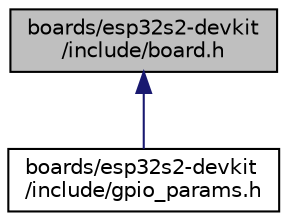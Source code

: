 digraph "boards/esp32s2-devkit/include/board.h"
{
 // LATEX_PDF_SIZE
  edge [fontname="Helvetica",fontsize="10",labelfontname="Helvetica",labelfontsize="10"];
  node [fontname="Helvetica",fontsize="10",shape=record];
  Node1 [label="boards/esp32s2-devkit\l/include/board.h",height=0.2,width=0.4,color="black", fillcolor="grey75", style="filled", fontcolor="black",tooltip="Board definitions for ESP32-S2-DevKit boards."];
  Node1 -> Node2 [dir="back",color="midnightblue",fontsize="10",style="solid",fontname="Helvetica"];
  Node2 [label="boards/esp32s2-devkit\l/include/gpio_params.h",height=0.2,width=0.4,color="black", fillcolor="white", style="filled",URL="$esp32s2-devkit_2include_2gpio__params_8h.html",tooltip="Board specific configuration of direct mapped GPIOs."];
}
